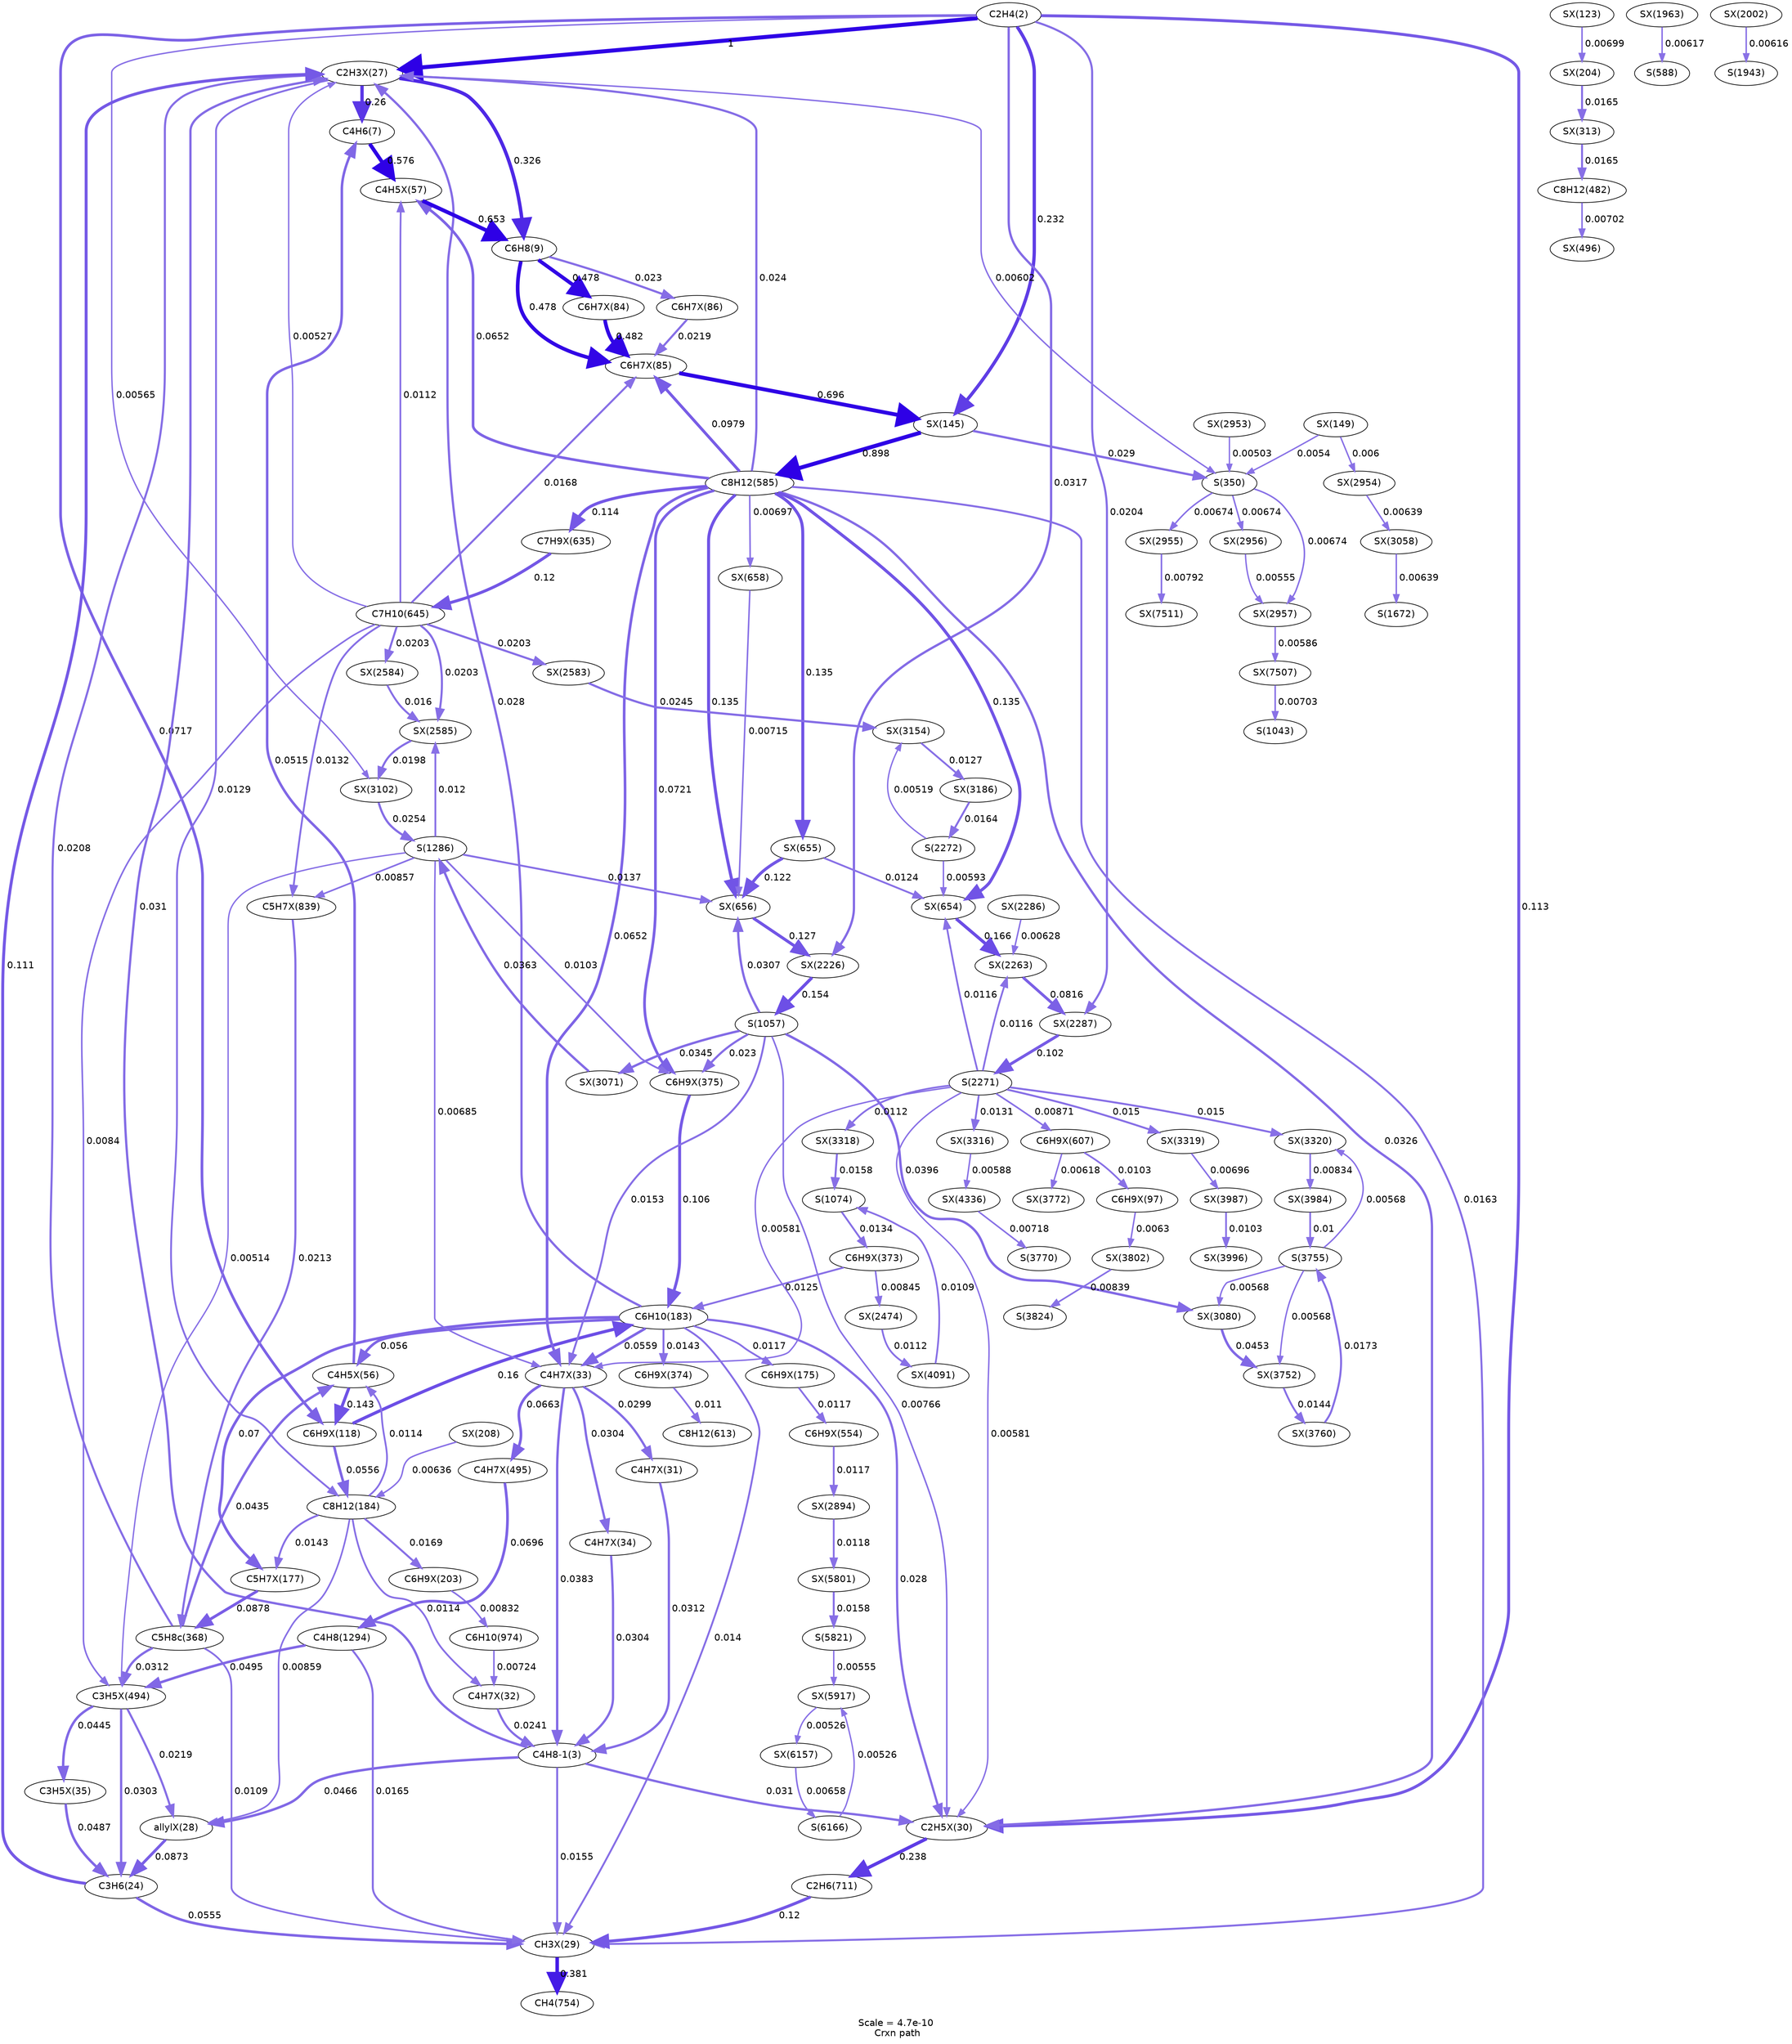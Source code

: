 digraph reaction_paths {
center=1;
s5 -> s52[fontname="Helvetica", style="setlinewidth(6)", arrowsize=3, color="0.7, 1.5, 0.9"
, label=" 1"];
s5 -> s73[fontname="Helvetica", style="setlinewidth(4.01)", arrowsize=2.01, color="0.7, 0.572, 0.9"
, label=" 0.0717"];
s5 -> s76[fontname="Helvetica", style="setlinewidth(4.9)", arrowsize=2.45, color="0.7, 0.732, 0.9"
, label=" 0.232"];
s5 -> s55[fontname="Helvetica", style="setlinewidth(4.35)", arrowsize=2.18, color="0.7, 0.613, 0.9"
, label=" 0.113"];
s5 -> s129[fontname="Helvetica", style="setlinewidth(3.39)", arrowsize=1.7, color="0.7, 0.532, 0.9"
, label=" 0.0317"];
s5 -> s136[fontname="Helvetica", style="setlinewidth(3.06)", arrowsize=1.53, color="0.7, 0.52, 0.9"
, label=" 0.0204"];
s5 -> s163[fontname="Helvetica", style="setlinewidth(2.09)", arrowsize=1.05, color="0.7, 0.506, 0.9"
, label=" 0.00565"];
s52 -> s8[fontname="Helvetica", style="setlinewidth(4.98)", arrowsize=2.49, color="0.7, 0.76, 0.9"
, label=" 0.26"];
s52 -> s9[fontname="Helvetica", style="setlinewidth(5.15)", arrowsize=2.58, color="0.7, 0.826, 0.9"
, label=" 0.326"];
s52 -> s14[fontname="Helvetica", style="setlinewidth(2.71)", arrowsize=1.36, color="0.7, 0.513, 0.9"
, label=" 0.0129"];
s13 -> s52[fontname="Helvetica", style="setlinewidth(3.3)", arrowsize=1.65, color="0.7, 0.528, 0.9"
, label=" 0.028"];
s18 -> s52[fontname="Helvetica", style="setlinewidth(3.19)", arrowsize=1.59, color="0.7, 0.524, 0.9"
, label=" 0.024"];
s6 -> s52[fontname="Helvetica", style="setlinewidth(3.38)", arrowsize=1.69, color="0.7, 0.531, 0.9"
, label=" 0.031"];
s16 -> s52[fontname="Helvetica", style="setlinewidth(3.08)", arrowsize=1.54, color="0.7, 0.521, 0.9"
, label=" 0.0208"];
s10 -> s52[fontname="Helvetica", style="setlinewidth(4.34)", arrowsize=2.17, color="0.7, 0.611, 0.9"
, label=" 0.111"];
s21 -> s52[fontname="Helvetica", style="setlinewidth(2.04)", arrowsize=1.02, color="0.7, 0.505, 0.9"
, label=" 0.00527"];
s52 -> s15[fontname="Helvetica", style="setlinewidth(2.14)", arrowsize=1.07, color="0.7, 0.506, 0.9"
, label=" 0.00602"];
s8 -> s64[fontname="Helvetica", style="setlinewidth(5.58)", arrowsize=2.79, color="0.7, 1.08, 0.9"
, label=" 0.576"];
s63 -> s8[fontname="Helvetica", style="setlinewidth(3.76)", arrowsize=1.88, color="0.7, 0.552, 0.9"
, label=" 0.0515"];
s64 -> s9[fontname="Helvetica", style="setlinewidth(5.68)", arrowsize=2.84, color="0.7, 1.15, 0.9"
, label=" 0.653"];
s18 -> s64[fontname="Helvetica", style="setlinewidth(3.94)", arrowsize=1.97, color="0.7, 0.565, 0.9"
, label=" 0.0652"];
s21 -> s64[fontname="Helvetica", style="setlinewidth(2.61)", arrowsize=1.3, color="0.7, 0.511, 0.9"
, label=" 0.0112"];
s9 -> s71[fontname="Helvetica", style="setlinewidth(3.15)", arrowsize=1.58, color="0.7, 0.523, 0.9"
, label=" 0.023"];
s9 -> s70[fontname="Helvetica", style="setlinewidth(5.44)", arrowsize=2.72, color="0.7, 0.978, 0.9"
, label=" 0.478"];
s9 -> s69[fontname="Helvetica", style="setlinewidth(5.44)", arrowsize=2.72, color="0.7, 0.978, 0.9"
, label=" 0.478"];
s63 -> s73[fontname="Helvetica", style="setlinewidth(4.53)", arrowsize=2.27, color="0.7, 0.643, 0.9"
, label=" 0.143"];
s14 -> s63[fontname="Helvetica", style="setlinewidth(2.62)", arrowsize=1.31, color="0.7, 0.511, 0.9"
, label=" 0.0114"];
s13 -> s63[fontname="Helvetica", style="setlinewidth(3.82)", arrowsize=1.91, color="0.7, 0.556, 0.9"
, label=" 0.056"];
s16 -> s63[fontname="Helvetica", style="setlinewidth(3.63)", arrowsize=1.82, color="0.7, 0.544, 0.9"
, label=" 0.0435"];
s71 -> s70[fontname="Helvetica", style="setlinewidth(3.11)", arrowsize=1.56, color="0.7, 0.522, 0.9"
, label=" 0.0219"];
s69 -> s70[fontname="Helvetica", style="setlinewidth(5.45)", arrowsize=2.72, color="0.7, 0.982, 0.9"
, label=" 0.482"];
s70 -> s76[fontname="Helvetica", style="setlinewidth(5.73)", arrowsize=2.86, color="0.7, 1.2, 0.9"
, label=" 0.696"];
s18 -> s70[fontname="Helvetica", style="setlinewidth(4.25)", arrowsize=2.12, color="0.7, 0.598, 0.9"
, label=" 0.0979"];
s21 -> s70[fontname="Helvetica", style="setlinewidth(2.92)", arrowsize=1.46, color="0.7, 0.517, 0.9"
, label=" 0.0168"];
s73 -> s14[fontname="Helvetica", style="setlinewidth(3.82)", arrowsize=1.91, color="0.7, 0.556, 0.9"
, label=" 0.0556"];
s73 -> s13[fontname="Helvetica", style="setlinewidth(4.61)", arrowsize=2.31, color="0.7, 0.66, 0.9"
, label=" 0.16"];
s88 -> s14[fontname="Helvetica", style="setlinewidth(2.18)", arrowsize=1.09, color="0.7, 0.506, 0.9"
, label=" 0.00636"];
s14 -> s81[fontname="Helvetica", style="setlinewidth(2.79)", arrowsize=1.4, color="0.7, 0.514, 0.9"
, label=" 0.0143"];
s14 -> s57[fontname="Helvetica", style="setlinewidth(2.62)", arrowsize=1.31, color="0.7, 0.511, 0.9"
, label=" 0.0114"];
s14 -> s53[fontname="Helvetica", style="setlinewidth(2.41)", arrowsize=1.2, color="0.7, 0.509, 0.9"
, label=" 0.00859"];
s14 -> s83[fontname="Helvetica", style="setlinewidth(2.92)", arrowsize=1.46, color="0.7, 0.517, 0.9"
, label=" 0.0169"];
s74 -> s84[fontname="Helvetica", style="setlinewidth(2.25)", arrowsize=1.13, color="0.7, 0.507, 0.9"
, label=" 0.00699"];
s84 -> s90[fontname="Helvetica", style="setlinewidth(2.9)", arrowsize=1.45, color="0.7, 0.517, 0.9"
, label=" 0.0165"];
s13 -> s80[fontname="Helvetica", style="setlinewidth(2.64)", arrowsize=1.32, color="0.7, 0.512, 0.9"
, label=" 0.0117"];
s93 -> s13[fontname="Helvetica", style="setlinewidth(4.3)", arrowsize=2.15, color="0.7, 0.606, 0.9"
, label=" 0.106"];
s13 -> s92[fontname="Helvetica", style="setlinewidth(2.79)", arrowsize=1.4, color="0.7, 0.514, 0.9"
, label=" 0.0143"];
s13 -> s55[fontname="Helvetica", style="setlinewidth(3.3)", arrowsize=1.65, color="0.7, 0.528, 0.9"
, label=" 0.028"];
s13 -> s54[fontname="Helvetica", style="setlinewidth(2.78)", arrowsize=1.39, color="0.7, 0.514, 0.9"
, label=" 0.014"];
s13 -> s81[fontname="Helvetica", style="setlinewidth(3.99)", arrowsize=2, color="0.7, 0.57, 0.9"
, label=" 0.07"];
s13 -> s58[fontname="Helvetica", style="setlinewidth(3.82)", arrowsize=1.91, color="0.7, 0.556, 0.9"
, label=" 0.0559"];
s91 -> s13[fontname="Helvetica", style="setlinewidth(2.69)", arrowsize=1.35, color="0.7, 0.512, 0.9"
, label=" 0.0125"];
s90 -> s17[fontname="Helvetica", style="setlinewidth(2.9)", arrowsize=1.45, color="0.7, 0.517, 0.9"
, label=" 0.0165"];
s17 -> s97[fontname="Helvetica", style="setlinewidth(2.26)", arrowsize=1.13, color="0.7, 0.507, 0.9"
, label=" 0.00702"];
s80 -> s102[fontname="Helvetica", style="setlinewidth(2.64)", arrowsize=1.32, color="0.7, 0.512, 0.9"
, label=" 0.0117"];
s18 -> s93[fontname="Helvetica", style="setlinewidth(4.01)", arrowsize=2.01, color="0.7, 0.572, 0.9"
, label=" 0.0721"];
s28 -> s93[fontname="Helvetica", style="setlinewidth(3.15)", arrowsize=1.58, color="0.7, 0.523, 0.9"
, label=" 0.023"];
s30 -> s93[fontname="Helvetica", style="setlinewidth(2.54)", arrowsize=1.27, color="0.7, 0.51, 0.9"
, label=" 0.0103"];
s92 -> s20[fontname="Helvetica", style="setlinewidth(2.6)", arrowsize=1.3, color="0.7, 0.511, 0.9"
, label=" 0.011"];
s76 -> s18[fontname="Helvetica", style="setlinewidth(5.92)", arrowsize=2.96, color="0.7, 1.4, 0.9"
, label=" 0.898"];
s76 -> s15[fontname="Helvetica", style="setlinewidth(3.33)", arrowsize=1.66, color="0.7, 0.529, 0.9"
, label=" 0.029"];
s18 -> s55[fontname="Helvetica", style="setlinewidth(3.42)", arrowsize=1.71, color="0.7, 0.533, 0.9"
, label=" 0.0326"];
s18 -> s54[fontname="Helvetica", style="setlinewidth(2.89)", arrowsize=1.45, color="0.7, 0.516, 0.9"
, label=" 0.0163"];
s18 -> s58[fontname="Helvetica", style="setlinewidth(3.94)", arrowsize=1.97, color="0.7, 0.565, 0.9"
, label=" 0.0652"];
s18 -> s110[fontname="Helvetica", style="setlinewidth(2.25)", arrowsize=1.13, color="0.7, 0.507, 0.9"
, label=" 0.00697"];
s18 -> s108[fontname="Helvetica", style="setlinewidth(4.49)", arrowsize=2.24, color="0.7, 0.635, 0.9"
, label=" 0.135"];
s18 -> s107[fontname="Helvetica", style="setlinewidth(4.49)", arrowsize=2.24, color="0.7, 0.635, 0.9"
, label=" 0.135"];
s18 -> s106[fontname="Helvetica", style="setlinewidth(4.49)", arrowsize=2.24, color="0.7, 0.635, 0.9"
, label=" 0.135"];
s18 -> s105[fontname="Helvetica", style="setlinewidth(4.36)", arrowsize=2.18, color="0.7, 0.614, 0.9"
, label=" 0.114"];
s6 -> s55[fontname="Helvetica", style="setlinewidth(3.38)", arrowsize=1.69, color="0.7, 0.531, 0.9"
, label=" 0.031"];
s6 -> s54[fontname="Helvetica", style="setlinewidth(2.86)", arrowsize=1.43, color="0.7, 0.516, 0.9"
, label=" 0.0155"];
s57 -> s6[fontname="Helvetica", style="setlinewidth(3.19)", arrowsize=1.59, color="0.7, 0.524, 0.9"
, label=" 0.0241"];
s58 -> s6[fontname="Helvetica", style="setlinewidth(3.54)", arrowsize=1.77, color="0.7, 0.538, 0.9"
, label=" 0.0383"];
s56 -> s6[fontname="Helvetica", style="setlinewidth(3.38)", arrowsize=1.69, color="0.7, 0.531, 0.9"
, label=" 0.0312"];
s59 -> s6[fontname="Helvetica", style="setlinewidth(3.36)", arrowsize=1.68, color="0.7, 0.53, 0.9"
, label=" 0.0304"];
s6 -> s53[fontname="Helvetica", style="setlinewidth(3.69)", arrowsize=1.84, color="0.7, 0.547, 0.9"
, label=" 0.0466"];
s55 -> s22[fontname="Helvetica", style="setlinewidth(4.92)", arrowsize=2.46, color="0.7, 0.738, 0.9"
, label=" 0.238"];
s28 -> s55[fontname="Helvetica", style="setlinewidth(2.32)", arrowsize=1.16, color="0.7, 0.508, 0.9"
, label=" 0.00766"];
s34 -> s55[fontname="Helvetica", style="setlinewidth(2.11)", arrowsize=1.06, color="0.7, 0.506, 0.9"
, label=" 0.00581"];
s22 -> s54[fontname="Helvetica", style="setlinewidth(4.4)", arrowsize=2.2, color="0.7, 0.62, 0.9"
, label=" 0.12"];
s54 -> s23[fontname="Helvetica", style="setlinewidth(5.27)", arrowsize=2.64, color="0.7, 0.881, 0.9"
, label=" 0.381"];
s16 -> s54[fontname="Helvetica", style="setlinewidth(2.59)", arrowsize=1.29, color="0.7, 0.511, 0.9"
, label=" 0.0109"];
s10 -> s54[fontname="Helvetica", style="setlinewidth(3.82)", arrowsize=1.91, color="0.7, 0.555, 0.9"
, label=" 0.0555"];
s31 -> s54[fontname="Helvetica", style="setlinewidth(2.9)", arrowsize=1.45, color="0.7, 0.517, 0.9"
, label=" 0.0165"];
s81 -> s16[fontname="Helvetica", style="setlinewidth(4.16)", arrowsize=2.08, color="0.7, 0.588, 0.9"
, label=" 0.0878"];
s16 -> s95[fontname="Helvetica", style="setlinewidth(3.38)", arrowsize=1.69, color="0.7, 0.531, 0.9"
, label=" 0.0312"];
s114 -> s16[fontname="Helvetica", style="setlinewidth(3.09)", arrowsize=1.55, color="0.7, 0.521, 0.9"
, label=" 0.0213"];
s26 -> s57[fontname="Helvetica", style="setlinewidth(2.28)", arrowsize=1.14, color="0.7, 0.507, 0.9"
, label=" 0.00724"];
s58 -> s56[fontname="Helvetica", style="setlinewidth(3.35)", arrowsize=1.67, color="0.7, 0.53, 0.9"
, label=" 0.0299"];
s58 -> s59[fontname="Helvetica", style="setlinewidth(3.36)", arrowsize=1.68, color="0.7, 0.53, 0.9"
, label=" 0.0304"];
s58 -> s96[fontname="Helvetica", style="setlinewidth(3.95)", arrowsize=1.98, color="0.7, 0.566, 0.9"
, label=" 0.0663"];
s28 -> s58[fontname="Helvetica", style="setlinewidth(2.85)", arrowsize=1.42, color="0.7, 0.515, 0.9"
, label=" 0.0153"];
s34 -> s58[fontname="Helvetica", style="setlinewidth(2.11)", arrowsize=1.06, color="0.7, 0.506, 0.9"
, label=" 0.00581"];
s30 -> s58[fontname="Helvetica", style="setlinewidth(2.24)", arrowsize=1.12, color="0.7, 0.507, 0.9"
, label=" 0.00685"];
s95 -> s53[fontname="Helvetica", style="setlinewidth(3.11)", arrowsize=1.56, color="0.7, 0.522, 0.9"
, label=" 0.0219"];
s53 -> s10[fontname="Helvetica", style="setlinewidth(4.16)", arrowsize=2.08, color="0.7, 0.587, 0.9"
, label=" 0.0873"];
s95 -> s60[fontname="Helvetica", style="setlinewidth(3.65)", arrowsize=1.83, color="0.7, 0.545, 0.9"
, label=" 0.0445"];
s95 -> s10[fontname="Helvetica", style="setlinewidth(3.36)", arrowsize=1.68, color="0.7, 0.53, 0.9"
, label=" 0.0303"];
s31 -> s95[fontname="Helvetica", style="setlinewidth(3.73)", arrowsize=1.87, color="0.7, 0.55, 0.9"
, label=" 0.0495"];
s21 -> s95[fontname="Helvetica", style="setlinewidth(2.39)", arrowsize=1.2, color="0.7, 0.508, 0.9"
, label=" 0.0084"];
s30 -> s95[fontname="Helvetica", style="setlinewidth(2.02)", arrowsize=1.01, color="0.7, 0.505, 0.9"
, label=" 0.00514"];
s60 -> s10[fontname="Helvetica", style="setlinewidth(3.72)", arrowsize=1.86, color="0.7, 0.549, 0.9"
, label=" 0.0487"];
s21 -> s114[fontname="Helvetica", style="setlinewidth(2.73)", arrowsize=1.37, color="0.7, 0.513, 0.9"
, label=" 0.0132"];
s30 -> s114[fontname="Helvetica", style="setlinewidth(2.41)", arrowsize=1.2, color="0.7, 0.509, 0.9"
, label=" 0.00857"];
s96 -> s31[fontname="Helvetica", style="setlinewidth(3.99)", arrowsize=1.99, color="0.7, 0.57, 0.9"
, label=" 0.0696"];
s110 -> s108[fontname="Helvetica", style="setlinewidth(2.27)", arrowsize=1.14, color="0.7, 0.507, 0.9"
, label=" 0.00715"];
s83 -> s26[fontname="Helvetica", style="setlinewidth(2.38)", arrowsize=1.19, color="0.7, 0.508, 0.9"
, label=" 0.00832"];
s107 -> s108[fontname="Helvetica", style="setlinewidth(4.41)", arrowsize=2.2, color="0.7, 0.622, 0.9"
, label=" 0.122"];
s108 -> s129[fontname="Helvetica", style="setlinewidth(4.44)", arrowsize=2.22, color="0.7, 0.627, 0.9"
, label=" 0.127"];
s28 -> s108[fontname="Helvetica", style="setlinewidth(3.37)", arrowsize=1.68, color="0.7, 0.531, 0.9"
, label=" 0.0307"];
s30 -> s108[fontname="Helvetica", style="setlinewidth(2.76)", arrowsize=1.38, color="0.7, 0.514, 0.9"
, label=" 0.0137"];
s107 -> s106[fontname="Helvetica", style="setlinewidth(2.68)", arrowsize=1.34, color="0.7, 0.512, 0.9"
, label=" 0.0124"];
s106 -> s131[fontname="Helvetica", style="setlinewidth(4.64)", arrowsize=2.32, color="0.7, 0.666, 0.9"
, label=" 0.166"];
s34 -> s106[fontname="Helvetica", style="setlinewidth(2.64)", arrowsize=1.32, color="0.7, 0.512, 0.9"
, label=" 0.0116"];
s35 -> s106[fontname="Helvetica", style="setlinewidth(2.13)", arrowsize=1.06, color="0.7, 0.506, 0.9"
, label=" 0.00593"];
s135 -> s131[fontname="Helvetica", style="setlinewidth(2.17)", arrowsize=1.09, color="0.7, 0.506, 0.9"
, label=" 0.00628"];
s131 -> s136[fontname="Helvetica", style="setlinewidth(4.11)", arrowsize=2.05, color="0.7, 0.582, 0.9"
, label=" 0.0816"];
s34 -> s131[fontname="Helvetica", style="setlinewidth(2.64)", arrowsize=1.32, color="0.7, 0.512, 0.9"
, label=" 0.0116"];
s29 -> s91[fontname="Helvetica", style="setlinewidth(2.74)", arrowsize=1.37, color="0.7, 0.513, 0.9"
, label=" 0.0134"];
s91 -> s137[fontname="Helvetica", style="setlinewidth(2.4)", arrowsize=1.2, color="0.7, 0.508, 0.9"
, label=" 0.00845"];
s105 -> s21[fontname="Helvetica", style="setlinewidth(4.4)", arrowsize=2.2, color="0.7, 0.62, 0.9"
, label=" 0.12"];
s21 -> s142[fontname="Helvetica", style="setlinewidth(3.06)", arrowsize=1.53, color="0.7, 0.52, 0.9"
, label=" 0.0203"];
s21 -> s141[fontname="Helvetica", style="setlinewidth(3.06)", arrowsize=1.53, color="0.7, 0.52, 0.9"
, label=" 0.0203"];
s21 -> s140[fontname="Helvetica", style="setlinewidth(3.06)", arrowsize=1.53, color="0.7, 0.52, 0.9"
, label=" 0.0203"];
s77 -> s15[fontname="Helvetica", style="setlinewidth(2.06)", arrowsize=1.03, color="0.7, 0.505, 0.9"
, label=" 0.0054"];
s149 -> s15[fontname="Helvetica", style="setlinewidth(2.01)", arrowsize=1, color="0.7, 0.505, 0.9"
, label=" 0.00503"];
s15 -> s153[fontname="Helvetica", style="setlinewidth(2.22)", arrowsize=1.11, color="0.7, 0.507, 0.9"
, label=" 0.00674"];
s15 -> s152[fontname="Helvetica", style="setlinewidth(2.22)", arrowsize=1.11, color="0.7, 0.507, 0.9"
, label=" 0.00674"];
s15 -> s151[fontname="Helvetica", style="setlinewidth(2.22)", arrowsize=1.11, color="0.7, 0.507, 0.9"
, label=" 0.00674"];
s77 -> s150[fontname="Helvetica", style="setlinewidth(2.14)", arrowsize=1.07, color="0.7, 0.506, 0.9"
, label=" 0.006"];
s150 -> s158[fontname="Helvetica", style="setlinewidth(2.18)", arrowsize=1.09, color="0.7, 0.506, 0.9"
, label=" 0.00639"];
s129 -> s28[fontname="Helvetica", style="setlinewidth(4.59)", arrowsize=2.29, color="0.7, 0.654, 0.9"
, label=" 0.154"];
s28 -> s161[fontname="Helvetica", style="setlinewidth(3.56)", arrowsize=1.78, color="0.7, 0.54, 0.9"
, label=" 0.0396"];
s28 -> s160[fontname="Helvetica", style="setlinewidth(3.46)", arrowsize=1.73, color="0.7, 0.534, 0.9"
, label=" 0.0345"];
s141 -> s142[fontname="Helvetica", style="setlinewidth(2.88)", arrowsize=1.44, color="0.7, 0.516, 0.9"
, label=" 0.016"];
s142 -> s163[fontname="Helvetica", style="setlinewidth(3.04)", arrowsize=1.52, color="0.7, 0.52, 0.9"
, label=" 0.0198"];
s30 -> s142[fontname="Helvetica", style="setlinewidth(2.66)", arrowsize=1.33, color="0.7, 0.512, 0.9"
, label=" 0.012"];
s140 -> s165[fontname="Helvetica", style="setlinewidth(3.2)", arrowsize=1.6, color="0.7, 0.525, 0.9"
, label=" 0.0245"];
s165 -> s167[fontname="Helvetica", style="setlinewidth(2.71)", arrowsize=1.35, color="0.7, 0.513, 0.9"
, label=" 0.0127"];
s35 -> s165[fontname="Helvetica", style="setlinewidth(2.03)", arrowsize=1.01, color="0.7, 0.505, 0.9"
, label=" 0.00519"];
s136 -> s34[fontname="Helvetica", style="setlinewidth(4.28)", arrowsize=2.14, color="0.7, 0.602, 0.9"
, label=" 0.102"];
s34 -> s103[fontname="Helvetica", style="setlinewidth(2.42)", arrowsize=1.21, color="0.7, 0.509, 0.9"
, label=" 0.00871"];
s34 -> s174[fontname="Helvetica", style="setlinewidth(2.83)", arrowsize=1.41, color="0.7, 0.515, 0.9"
, label=" 0.015"];
s34 -> s173[fontname="Helvetica", style="setlinewidth(2.83)", arrowsize=1.41, color="0.7, 0.515, 0.9"
, label=" 0.015"];
s34 -> s172[fontname="Helvetica", style="setlinewidth(2.61)", arrowsize=1.3, color="0.7, 0.511, 0.9"
, label=" 0.0112"];
s34 -> s170[fontname="Helvetica", style="setlinewidth(2.72)", arrowsize=1.36, color="0.7, 0.513, 0.9"
, label=" 0.0131"];
s161 -> s181[fontname="Helvetica", style="setlinewidth(3.66)", arrowsize=1.83, color="0.7, 0.545, 0.9"
, label=" 0.0453"];
s39 -> s161[fontname="Helvetica", style="setlinewidth(2.1)", arrowsize=1.05, color="0.7, 0.506, 0.9"
, label=" 0.00568"];
s181 -> s184[fontname="Helvetica", style="setlinewidth(2.8)", arrowsize=1.4, color="0.7, 0.514, 0.9"
, label=" 0.0144"];
s39 -> s181[fontname="Helvetica", style="setlinewidth(2.1)", arrowsize=1.05, color="0.7, 0.506, 0.9"
, label=" 0.00568"];
s103 -> s72[fontname="Helvetica", style="setlinewidth(2.54)", arrowsize=1.27, color="0.7, 0.51, 0.9"
, label=" 0.0103"];
s103 -> s185[fontname="Helvetica", style="setlinewidth(2.16)", arrowsize=1.08, color="0.7, 0.506, 0.9"
, label=" 0.00618"];
s72 -> s186[fontname="Helvetica", style="setlinewidth(2.17)", arrowsize=1.09, color="0.7, 0.506, 0.9"
, label=" 0.0063"];
s163 -> s30[fontname="Helvetica", style="setlinewidth(3.23)", arrowsize=1.61, color="0.7, 0.525, 0.9"
, label=" 0.0254"];
s160 -> s30[fontname="Helvetica", style="setlinewidth(3.5)", arrowsize=1.75, color="0.7, 0.536, 0.9"
, label=" 0.0363"];
s39 -> s174[fontname="Helvetica", style="setlinewidth(2.1)", arrowsize=1.05, color="0.7, 0.506, 0.9"
, label=" 0.00568"];
s174 -> s192[fontname="Helvetica", style="setlinewidth(2.39)", arrowsize=1.19, color="0.7, 0.508, 0.9"
, label=" 0.00834"];
s173 -> s193[fontname="Helvetica", style="setlinewidth(2.25)", arrowsize=1.12, color="0.7, 0.507, 0.9"
, label=" 0.00696"];
s193 -> s195[fontname="Helvetica", style="setlinewidth(2.54)", arrowsize=1.27, color="0.7, 0.51, 0.9"
, label=" 0.0103"];
s184 -> s39[fontname="Helvetica", style="setlinewidth(2.94)", arrowsize=1.47, color="0.7, 0.517, 0.9"
, label=" 0.0173"];
s192 -> s39[fontname="Helvetica", style="setlinewidth(2.52)", arrowsize=1.26, color="0.7, 0.51, 0.9"
, label=" 0.01"];
s172 -> s29[fontname="Helvetica", style="setlinewidth(2.87)", arrowsize=1.43, color="0.7, 0.516, 0.9"
, label=" 0.0158"];
s198 -> s29[fontname="Helvetica", style="setlinewidth(2.59)", arrowsize=1.29, color="0.7, 0.511, 0.9"
, label=" 0.0109"];
s137 -> s198[fontname="Helvetica", style="setlinewidth(2.61)", arrowsize=1.31, color="0.7, 0.511, 0.9"
, label=" 0.0112"];
s158 -> s32[fontname="Helvetica", style="setlinewidth(2.18)", arrowsize=1.09, color="0.7, 0.506, 0.9"
, label=" 0.00639"];
s167 -> s35[fontname="Helvetica", style="setlinewidth(2.9)", arrowsize=1.45, color="0.7, 0.516, 0.9"
, label=" 0.0164"];
s170 -> s206[fontname="Helvetica", style="setlinewidth(2.12)", arrowsize=1.06, color="0.7, 0.506, 0.9"
, label=" 0.00588"];
s186 -> s42[fontname="Helvetica", style="setlinewidth(2.39)", arrowsize=1.2, color="0.7, 0.508, 0.9"
, label=" 0.00839"];
s206 -> s40[fontname="Helvetica", style="setlinewidth(2.27)", arrowsize=1.14, color="0.7, 0.507, 0.9"
, label=" 0.00718"];
s124 -> s19[fontname="Helvetica", style="setlinewidth(2.16)", arrowsize=1.08, color="0.7, 0.506, 0.9"
, label=" 0.00617"];
s102 -> s148[fontname="Helvetica", style="setlinewidth(2.64)", arrowsize=1.32, color="0.7, 0.512, 0.9"
, label=" 0.0117"];
s148 -> s231[fontname="Helvetica", style="setlinewidth(2.65)", arrowsize=1.32, color="0.7, 0.512, 0.9"
, label=" 0.0118"];
s231 -> s45[fontname="Helvetica", style="setlinewidth(2.87)", arrowsize=1.43, color="0.7, 0.516, 0.9"
, label=" 0.0158"];
s45 -> s233[fontname="Helvetica", style="setlinewidth(2.08)", arrowsize=1.04, color="0.7, 0.506, 0.9"
, label=" 0.00555"];
s233 -> s240[fontname="Helvetica", style="setlinewidth(2.04)", arrowsize=1.02, color="0.7, 0.505, 0.9"
, label=" 0.00526"];
s46 -> s233[fontname="Helvetica", style="setlinewidth(2.04)", arrowsize=1.02, color="0.7, 0.505, 0.9"
, label=" 0.00526"];
s240 -> s46[fontname="Helvetica", style="setlinewidth(2.21)", arrowsize=1.1, color="0.7, 0.507, 0.9"
, label=" 0.00658"];
s126 -> s33[fontname="Helvetica", style="setlinewidth(2.16)", arrowsize=1.08, color="0.7, 0.506, 0.9"
, label=" 0.00616"];
s152 -> s153[fontname="Helvetica", style="setlinewidth(2.08)", arrowsize=1.04, color="0.7, 0.506, 0.9"
, label=" 0.00555"];
s153 -> s253[fontname="Helvetica", style="setlinewidth(2.12)", arrowsize=1.06, color="0.7, 0.506, 0.9"
, label=" 0.00586"];
s151 -> s255[fontname="Helvetica", style="setlinewidth(2.35)", arrowsize=1.17, color="0.7, 0.508, 0.9"
, label=" 0.00792"];
s253 -> s27[fontname="Helvetica", style="setlinewidth(2.26)", arrowsize=1.13, color="0.7, 0.507, 0.9"
, label=" 0.00703"];
s5 [ fontname="Helvetica", label="C2H4(2)"];
s6 [ fontname="Helvetica", label="C4H8-1(3)"];
s8 [ fontname="Helvetica", label="C4H6(7)"];
s9 [ fontname="Helvetica", label="C6H8(9)"];
s10 [ fontname="Helvetica", label="C3H6(24)"];
s13 [ fontname="Helvetica", label="C6H10(183)"];
s14 [ fontname="Helvetica", label="C8H12(184)"];
s15 [ fontname="Helvetica", label="S(350)"];
s16 [ fontname="Helvetica", label="C5H8c(368)"];
s17 [ fontname="Helvetica", label="C8H12(482)"];
s18 [ fontname="Helvetica", label="C8H12(585)"];
s19 [ fontname="Helvetica", label="S(588)"];
s20 [ fontname="Helvetica", label="C8H12(613)"];
s21 [ fontname="Helvetica", label="C7H10(645)"];
s22 [ fontname="Helvetica", label="C2H6(711)"];
s23 [ fontname="Helvetica", label="CH4(754)"];
s26 [ fontname="Helvetica", label="C6H10(974)"];
s27 [ fontname="Helvetica", label="S(1043)"];
s28 [ fontname="Helvetica", label="S(1057)"];
s29 [ fontname="Helvetica", label="S(1074)"];
s30 [ fontname="Helvetica", label="S(1286)"];
s31 [ fontname="Helvetica", label="C4H8(1294)"];
s32 [ fontname="Helvetica", label="S(1672)"];
s33 [ fontname="Helvetica", label="S(1943)"];
s34 [ fontname="Helvetica", label="S(2271)"];
s35 [ fontname="Helvetica", label="S(2272)"];
s39 [ fontname="Helvetica", label="S(3755)"];
s40 [ fontname="Helvetica", label="S(3770)"];
s42 [ fontname="Helvetica", label="S(3824)"];
s45 [ fontname="Helvetica", label="S(5821)"];
s46 [ fontname="Helvetica", label="S(6166)"];
s52 [ fontname="Helvetica", label="C2H3X(27)"];
s53 [ fontname="Helvetica", label="allylX(28)"];
s54 [ fontname="Helvetica", label="CH3X(29)"];
s55 [ fontname="Helvetica", label="C2H5X(30)"];
s56 [ fontname="Helvetica", label="C4H7X(31)"];
s57 [ fontname="Helvetica", label="C4H7X(32)"];
s58 [ fontname="Helvetica", label="C4H7X(33)"];
s59 [ fontname="Helvetica", label="C4H7X(34)"];
s60 [ fontname="Helvetica", label="C3H5X(35)"];
s63 [ fontname="Helvetica", label="C4H5X(56)"];
s64 [ fontname="Helvetica", label="C4H5X(57)"];
s69 [ fontname="Helvetica", label="C6H7X(84)"];
s70 [ fontname="Helvetica", label="C6H7X(85)"];
s71 [ fontname="Helvetica", label="C6H7X(86)"];
s72 [ fontname="Helvetica", label="C6H9X(97)"];
s73 [ fontname="Helvetica", label="C6H9X(118)"];
s74 [ fontname="Helvetica", label="SX(123)"];
s76 [ fontname="Helvetica", label="SX(145)"];
s77 [ fontname="Helvetica", label="SX(149)"];
s80 [ fontname="Helvetica", label="C6H9X(175)"];
s81 [ fontname="Helvetica", label="C5H7X(177)"];
s83 [ fontname="Helvetica", label="C6H9X(203)"];
s84 [ fontname="Helvetica", label="SX(204)"];
s88 [ fontname="Helvetica", label="SX(208)"];
s90 [ fontname="Helvetica", label="SX(313)"];
s91 [ fontname="Helvetica", label="C6H9X(373)"];
s92 [ fontname="Helvetica", label="C6H9X(374)"];
s93 [ fontname="Helvetica", label="C6H9X(375)"];
s95 [ fontname="Helvetica", label="C3H5X(494)"];
s96 [ fontname="Helvetica", label="C4H7X(495)"];
s97 [ fontname="Helvetica", label="SX(496)"];
s102 [ fontname="Helvetica", label="C6H9X(554)"];
s103 [ fontname="Helvetica", label="C6H9X(607)"];
s105 [ fontname="Helvetica", label="C7H9X(635)"];
s106 [ fontname="Helvetica", label="SX(654)"];
s107 [ fontname="Helvetica", label="SX(655)"];
s108 [ fontname="Helvetica", label="SX(656)"];
s110 [ fontname="Helvetica", label="SX(658)"];
s114 [ fontname="Helvetica", label="C5H7X(839)"];
s124 [ fontname="Helvetica", label="SX(1963)"];
s126 [ fontname="Helvetica", label="SX(2002)"];
s129 [ fontname="Helvetica", label="SX(2226)"];
s131 [ fontname="Helvetica", label="SX(2263)"];
s135 [ fontname="Helvetica", label="SX(2286)"];
s136 [ fontname="Helvetica", label="SX(2287)"];
s137 [ fontname="Helvetica", label="SX(2474)"];
s140 [ fontname="Helvetica", label="SX(2583)"];
s141 [ fontname="Helvetica", label="SX(2584)"];
s142 [ fontname="Helvetica", label="SX(2585)"];
s148 [ fontname="Helvetica", label="SX(2894)"];
s149 [ fontname="Helvetica", label="SX(2953)"];
s150 [ fontname="Helvetica", label="SX(2954)"];
s151 [ fontname="Helvetica", label="SX(2955)"];
s152 [ fontname="Helvetica", label="SX(2956)"];
s153 [ fontname="Helvetica", label="SX(2957)"];
s158 [ fontname="Helvetica", label="SX(3058)"];
s160 [ fontname="Helvetica", label="SX(3071)"];
s161 [ fontname="Helvetica", label="SX(3080)"];
s163 [ fontname="Helvetica", label="SX(3102)"];
s165 [ fontname="Helvetica", label="SX(3154)"];
s167 [ fontname="Helvetica", label="SX(3186)"];
s170 [ fontname="Helvetica", label="SX(3316)"];
s172 [ fontname="Helvetica", label="SX(3318)"];
s173 [ fontname="Helvetica", label="SX(3319)"];
s174 [ fontname="Helvetica", label="SX(3320)"];
s181 [ fontname="Helvetica", label="SX(3752)"];
s184 [ fontname="Helvetica", label="SX(3760)"];
s185 [ fontname="Helvetica", label="SX(3772)"];
s186 [ fontname="Helvetica", label="SX(3802)"];
s192 [ fontname="Helvetica", label="SX(3984)"];
s193 [ fontname="Helvetica", label="SX(3987)"];
s195 [ fontname="Helvetica", label="SX(3996)"];
s198 [ fontname="Helvetica", label="SX(4091)"];
s206 [ fontname="Helvetica", label="SX(4336)"];
s231 [ fontname="Helvetica", label="SX(5801)"];
s233 [ fontname="Helvetica", label="SX(5917)"];
s240 [ fontname="Helvetica", label="SX(6157)"];
s253 [ fontname="Helvetica", label="SX(7507)"];
s255 [ fontname="Helvetica", label="SX(7511)"];
 label = "Scale = 4.7e-10\l Crxn path";
 fontname = "Helvetica";
}
